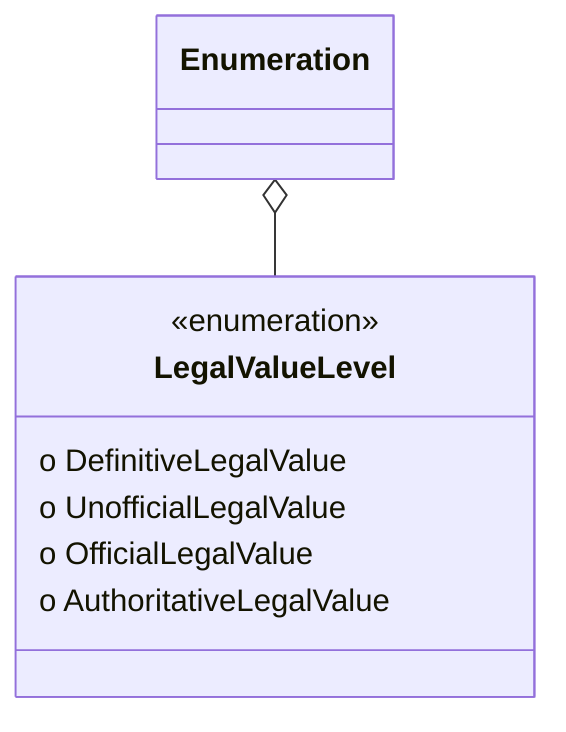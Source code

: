 classDiagram
Enumeration o-- LegalValueLevel
  class LegalValueLevel {
<<enumeration>>
  o DefinitiveLegalValue
  o UnofficialLegalValue
  o OfficialLegalValue
  o AuthoritativeLegalValue
}